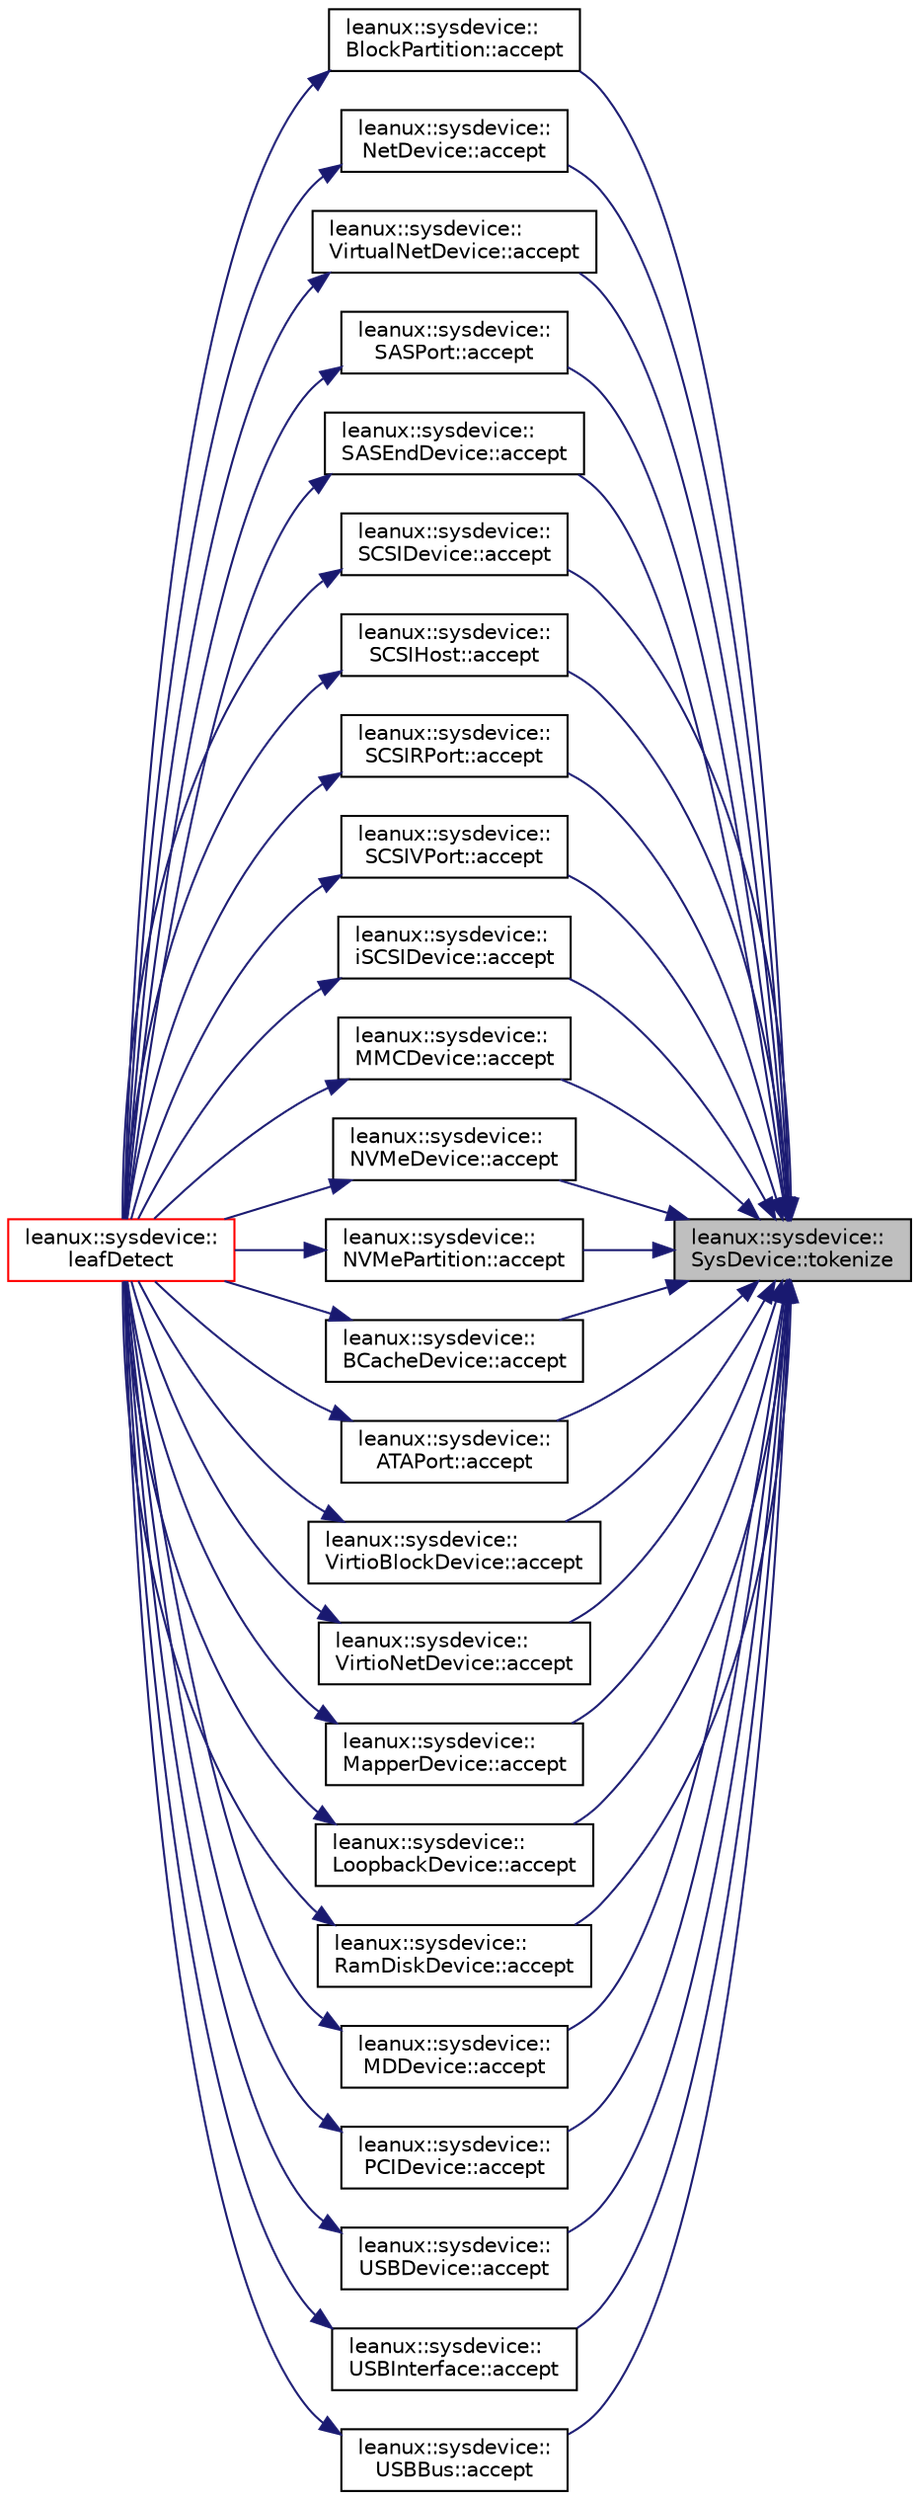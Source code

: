 digraph "leanux::sysdevice::SysDevice::tokenize"
{
 // LATEX_PDF_SIZE
  bgcolor="transparent";
  edge [fontname="Helvetica",fontsize="10",labelfontname="Helvetica",labelfontsize="10"];
  node [fontname="Helvetica",fontsize="10",shape=record];
  rankdir="RL";
  Node1 [label="leanux::sysdevice::\lSysDevice::tokenize",height=0.2,width=0.4,color="black", fillcolor="grey75", style="filled", fontcolor="black",tooltip="Transform a SysDevicePath into a list of tokens in reverse order."];
  Node1 -> Node2 [dir="back",color="midnightblue",fontsize="10",style="solid",fontname="Helvetica"];
  Node2 [label="leanux::sysdevice::\lBlockPartition::accept",height=0.2,width=0.4,color="black",URL="$classleanux_1_1sysdevice_1_1BlockPartition.html#a66d61b5a78be267835e09b8d9e4c405f",tooltip="Return true if the SysDevice recognizes itself in the trailing part of path."];
  Node2 -> Node3 [dir="back",color="midnightblue",fontsize="10",style="solid",fontname="Helvetica"];
  Node3 [label="leanux::sysdevice::\lleafDetect",height=0.2,width=0.4,color="red",URL="$namespaceleanux_1_1sysdevice.html#aa76385cfb36c36d3f55f25dfacc1346b",tooltip="Return the leaf SysDevice detected in path."];
  Node1 -> Node17 [dir="back",color="midnightblue",fontsize="10",style="solid",fontname="Helvetica"];
  Node17 [label="leanux::sysdevice::\lNetDevice::accept",height=0.2,width=0.4,color="black",URL="$classleanux_1_1sysdevice_1_1NetDevice.html#a6f8acaff80d57e2149172f7df09f2448",tooltip="Return true if the SysDevice recognizes itself in the trailing part of path."];
  Node17 -> Node3 [dir="back",color="midnightblue",fontsize="10",style="solid",fontname="Helvetica"];
  Node1 -> Node18 [dir="back",color="midnightblue",fontsize="10",style="solid",fontname="Helvetica"];
  Node18 [label="leanux::sysdevice::\lVirtualNetDevice::accept",height=0.2,width=0.4,color="black",URL="$classleanux_1_1sysdevice_1_1VirtualNetDevice.html#af0ab8e6265ce972fa68137a3fb134635",tooltip="Return true if the SysDevice recognizes itself in the trailing part of path."];
  Node18 -> Node3 [dir="back",color="midnightblue",fontsize="10",style="solid",fontname="Helvetica"];
  Node1 -> Node19 [dir="back",color="midnightblue",fontsize="10",style="solid",fontname="Helvetica"];
  Node19 [label="leanux::sysdevice::\lSASPort::accept",height=0.2,width=0.4,color="black",URL="$classleanux_1_1sysdevice_1_1SASPort.html#ad3ebeca1e63edca2680486ec21c183d5",tooltip="Return true if the SysDevice recognizes itself in the trailing part of path."];
  Node19 -> Node3 [dir="back",color="midnightblue",fontsize="10",style="solid",fontname="Helvetica"];
  Node1 -> Node20 [dir="back",color="midnightblue",fontsize="10",style="solid",fontname="Helvetica"];
  Node20 [label="leanux::sysdevice::\lSASEndDevice::accept",height=0.2,width=0.4,color="black",URL="$classleanux_1_1sysdevice_1_1SASEndDevice.html#a4097b4ecf054532b491099cdd177a187",tooltip="Return true if the SysDevice recognizes itself in the trailing part of path."];
  Node20 -> Node3 [dir="back",color="midnightblue",fontsize="10",style="solid",fontname="Helvetica"];
  Node1 -> Node21 [dir="back",color="midnightblue",fontsize="10",style="solid",fontname="Helvetica"];
  Node21 [label="leanux::sysdevice::\lSCSIDevice::accept",height=0.2,width=0.4,color="black",URL="$classleanux_1_1sysdevice_1_1SCSIDevice.html#a146bfc558d4721af8be91ba950f1a14c",tooltip="Return true if the SysDevice recognizes itself in the trailing part of path."];
  Node21 -> Node3 [dir="back",color="midnightblue",fontsize="10",style="solid",fontname="Helvetica"];
  Node1 -> Node22 [dir="back",color="midnightblue",fontsize="10",style="solid",fontname="Helvetica"];
  Node22 [label="leanux::sysdevice::\lSCSIHost::accept",height=0.2,width=0.4,color="black",URL="$classleanux_1_1sysdevice_1_1SCSIHost.html#a98ce6f0736e1ea04394fa1172eb7584e",tooltip="Return true if the SysDevice recognizes itself in the trailing part of path."];
  Node22 -> Node3 [dir="back",color="midnightblue",fontsize="10",style="solid",fontname="Helvetica"];
  Node1 -> Node23 [dir="back",color="midnightblue",fontsize="10",style="solid",fontname="Helvetica"];
  Node23 [label="leanux::sysdevice::\lSCSIRPort::accept",height=0.2,width=0.4,color="black",URL="$classleanux_1_1sysdevice_1_1SCSIRPort.html#ad54962de4b43e8f318ab3036847d7564",tooltip="Return true if the SysDevice recognizes itself in the trailing part of path."];
  Node23 -> Node3 [dir="back",color="midnightblue",fontsize="10",style="solid",fontname="Helvetica"];
  Node1 -> Node24 [dir="back",color="midnightblue",fontsize="10",style="solid",fontname="Helvetica"];
  Node24 [label="leanux::sysdevice::\lSCSIVPort::accept",height=0.2,width=0.4,color="black",URL="$classleanux_1_1sysdevice_1_1SCSIVPort.html#a280844e9b20e922666bea3bc75e6a5d7",tooltip="Return true if the SysDevice recognizes itself in the trailing part of path."];
  Node24 -> Node3 [dir="back",color="midnightblue",fontsize="10",style="solid",fontname="Helvetica"];
  Node1 -> Node25 [dir="back",color="midnightblue",fontsize="10",style="solid",fontname="Helvetica"];
  Node25 [label="leanux::sysdevice::\liSCSIDevice::accept",height=0.2,width=0.4,color="black",URL="$classleanux_1_1sysdevice_1_1iSCSIDevice.html#a0393a17e7ce22f09de1140e10e357a6d",tooltip="Return true if the SysDevice recognizes itself in the trailing part of path."];
  Node25 -> Node3 [dir="back",color="midnightblue",fontsize="10",style="solid",fontname="Helvetica"];
  Node1 -> Node26 [dir="back",color="midnightblue",fontsize="10",style="solid",fontname="Helvetica"];
  Node26 [label="leanux::sysdevice::\lMMCDevice::accept",height=0.2,width=0.4,color="black",URL="$classleanux_1_1sysdevice_1_1MMCDevice.html#ae6d395a399b58b35e2ea6e16b31c0a51",tooltip="Return true if the SysDevice recognizes itself in the trailing part of path."];
  Node26 -> Node3 [dir="back",color="midnightblue",fontsize="10",style="solid",fontname="Helvetica"];
  Node1 -> Node27 [dir="back",color="midnightblue",fontsize="10",style="solid",fontname="Helvetica"];
  Node27 [label="leanux::sysdevice::\lNVMeDevice::accept",height=0.2,width=0.4,color="black",URL="$classleanux_1_1sysdevice_1_1NVMeDevice.html#a1a9ba6f067e2d7d86085aaad0fe35e22",tooltip="Return true if the SysDevice recognizes itself in the trailing part of path."];
  Node27 -> Node3 [dir="back",color="midnightblue",fontsize="10",style="solid",fontname="Helvetica"];
  Node1 -> Node28 [dir="back",color="midnightblue",fontsize="10",style="solid",fontname="Helvetica"];
  Node28 [label="leanux::sysdevice::\lNVMePartition::accept",height=0.2,width=0.4,color="black",URL="$classleanux_1_1sysdevice_1_1NVMePartition.html#aa6173825b570085670cef1fa1d18502c",tooltip="Return true if the SysDevice recognizes itself in the trailing part of path."];
  Node28 -> Node3 [dir="back",color="midnightblue",fontsize="10",style="solid",fontname="Helvetica"];
  Node1 -> Node29 [dir="back",color="midnightblue",fontsize="10",style="solid",fontname="Helvetica"];
  Node29 [label="leanux::sysdevice::\lBCacheDevice::accept",height=0.2,width=0.4,color="black",URL="$classleanux_1_1sysdevice_1_1BCacheDevice.html#a5fa56e87b8a9d136a9c9e9025e8ba3a1",tooltip="Return true if the SysDevice recognizes itself in the trailing part of path."];
  Node29 -> Node3 [dir="back",color="midnightblue",fontsize="10",style="solid",fontname="Helvetica"];
  Node1 -> Node30 [dir="back",color="midnightblue",fontsize="10",style="solid",fontname="Helvetica"];
  Node30 [label="leanux::sysdevice::\lATAPort::accept",height=0.2,width=0.4,color="black",URL="$classleanux_1_1sysdevice_1_1ATAPort.html#a0746da17cc67b68a44354c74dc5af234",tooltip="Return true if the SysDevice recognizes itself in the trailing part of path."];
  Node30 -> Node3 [dir="back",color="midnightblue",fontsize="10",style="solid",fontname="Helvetica"];
  Node1 -> Node31 [dir="back",color="midnightblue",fontsize="10",style="solid",fontname="Helvetica"];
  Node31 [label="leanux::sysdevice::\lVirtioBlockDevice::accept",height=0.2,width=0.4,color="black",URL="$classleanux_1_1sysdevice_1_1VirtioBlockDevice.html#aa20fa4ec89192167f591103c70bd0e6b",tooltip="Return true if the SysDevice recognizes itself in the trailing part of path."];
  Node31 -> Node3 [dir="back",color="midnightblue",fontsize="10",style="solid",fontname="Helvetica"];
  Node1 -> Node32 [dir="back",color="midnightblue",fontsize="10",style="solid",fontname="Helvetica"];
  Node32 [label="leanux::sysdevice::\lVirtioNetDevice::accept",height=0.2,width=0.4,color="black",URL="$classleanux_1_1sysdevice_1_1VirtioNetDevice.html#a6f700f715762942c99d4d438db5a3cf0",tooltip="Return true if the SysDevice recognizes itself in the trailing part of path."];
  Node32 -> Node3 [dir="back",color="midnightblue",fontsize="10",style="solid",fontname="Helvetica"];
  Node1 -> Node33 [dir="back",color="midnightblue",fontsize="10",style="solid",fontname="Helvetica"];
  Node33 [label="leanux::sysdevice::\lMapperDevice::accept",height=0.2,width=0.4,color="black",URL="$classleanux_1_1sysdevice_1_1MapperDevice.html#aba75107b79e089eba112ab54683539ca",tooltip="Return true if the SysDevice recognizes itself in the trailing part of path."];
  Node33 -> Node3 [dir="back",color="midnightblue",fontsize="10",style="solid",fontname="Helvetica"];
  Node1 -> Node34 [dir="back",color="midnightblue",fontsize="10",style="solid",fontname="Helvetica"];
  Node34 [label="leanux::sysdevice::\lLoopbackDevice::accept",height=0.2,width=0.4,color="black",URL="$classleanux_1_1sysdevice_1_1LoopbackDevice.html#ae78263063c319cfbb3d863b0faa4bf30",tooltip="Return true if the SysDevice recognizes itself in the trailing part of path."];
  Node34 -> Node3 [dir="back",color="midnightblue",fontsize="10",style="solid",fontname="Helvetica"];
  Node1 -> Node35 [dir="back",color="midnightblue",fontsize="10",style="solid",fontname="Helvetica"];
  Node35 [label="leanux::sysdevice::\lRamDiskDevice::accept",height=0.2,width=0.4,color="black",URL="$classleanux_1_1sysdevice_1_1RamDiskDevice.html#a4094157da53181be672ce2f5768a585e",tooltip="Return true if the SysDevice recognizes itself in the trailing part of path."];
  Node35 -> Node3 [dir="back",color="midnightblue",fontsize="10",style="solid",fontname="Helvetica"];
  Node1 -> Node36 [dir="back",color="midnightblue",fontsize="10",style="solid",fontname="Helvetica"];
  Node36 [label="leanux::sysdevice::\lMDDevice::accept",height=0.2,width=0.4,color="black",URL="$classleanux_1_1sysdevice_1_1MDDevice.html#ad9d82f1b4c198f086fedfeeb144382ce",tooltip="Return true if the SysDevice recognizes itself in the trailing part of path."];
  Node36 -> Node3 [dir="back",color="midnightblue",fontsize="10",style="solid",fontname="Helvetica"];
  Node1 -> Node37 [dir="back",color="midnightblue",fontsize="10",style="solid",fontname="Helvetica"];
  Node37 [label="leanux::sysdevice::\lPCIDevice::accept",height=0.2,width=0.4,color="black",URL="$classleanux_1_1sysdevice_1_1PCIDevice.html#a19d49ff18a161af4d554a1c49e7eaa86",tooltip="Return true if the SysDevice recognizes itself in the trailing part of path."];
  Node37 -> Node3 [dir="back",color="midnightblue",fontsize="10",style="solid",fontname="Helvetica"];
  Node1 -> Node38 [dir="back",color="midnightblue",fontsize="10",style="solid",fontname="Helvetica"];
  Node38 [label="leanux::sysdevice::\lUSBDevice::accept",height=0.2,width=0.4,color="black",URL="$classleanux_1_1sysdevice_1_1USBDevice.html#a969ebfe688329807bb5ea791c0feb6f2",tooltip="http://www.makelinux.net/ldd3/chp-13-sect-2"];
  Node38 -> Node3 [dir="back",color="midnightblue",fontsize="10",style="solid",fontname="Helvetica"];
  Node1 -> Node39 [dir="back",color="midnightblue",fontsize="10",style="solid",fontname="Helvetica"];
  Node39 [label="leanux::sysdevice::\lUSBInterface::accept",height=0.2,width=0.4,color="black",URL="$classleanux_1_1sysdevice_1_1USBInterface.html#a74d0e0ee8e68c1838041ae1db5856ed7",tooltip="http://www.makelinux.net/ldd3/chp-13-sect-2"];
  Node39 -> Node3 [dir="back",color="midnightblue",fontsize="10",style="solid",fontname="Helvetica"];
  Node1 -> Node40 [dir="back",color="midnightblue",fontsize="10",style="solid",fontname="Helvetica"];
  Node40 [label="leanux::sysdevice::\lUSBBus::accept",height=0.2,width=0.4,color="black",URL="$classleanux_1_1sysdevice_1_1USBBus.html#a7f3ac72bdbf731fed580898a54132cf3",tooltip="Return true if the SysDevice recognizes itself in the trailing part of path."];
  Node40 -> Node3 [dir="back",color="midnightblue",fontsize="10",style="solid",fontname="Helvetica"];
}
